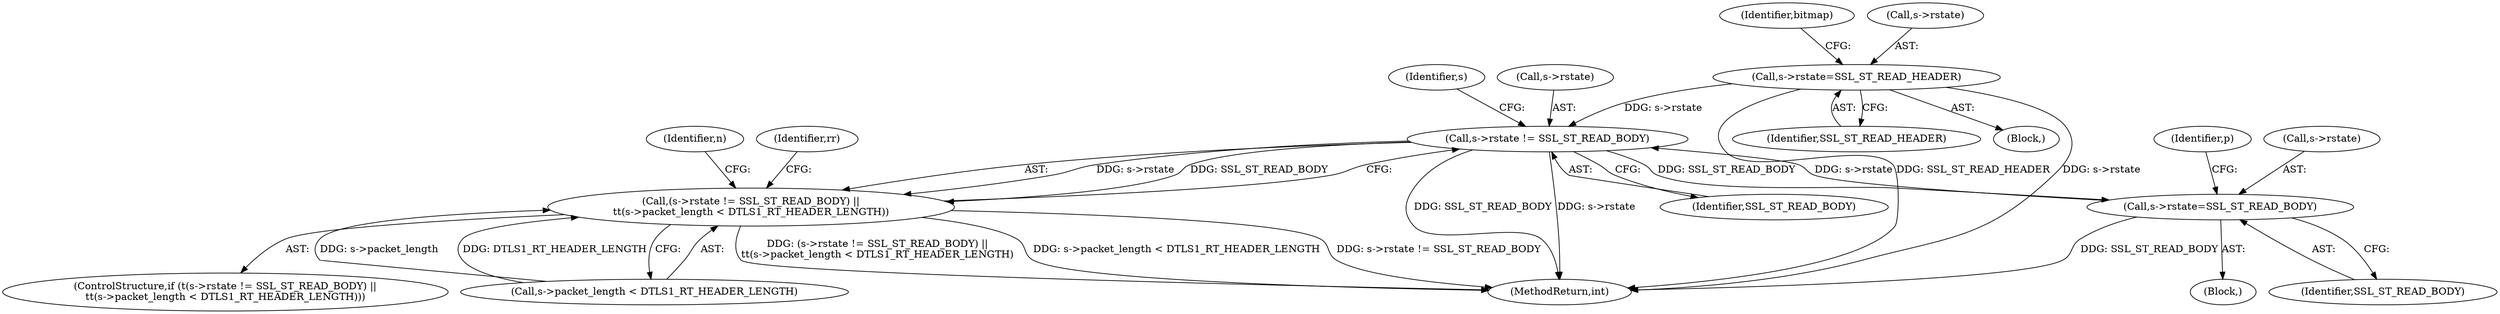 digraph "0_openssl_103b171d8fc282ef435f8de9afbf7782e312961f_0@pointer" {
"1000171" [label="(Call,s->rstate != SSL_ST_READ_BODY)"];
"1000389" [label="(Call,s->rstate=SSL_ST_READ_HEADER)"];
"1000214" [label="(Call,s->rstate=SSL_ST_READ_BODY)"];
"1000171" [label="(Call,s->rstate != SSL_ST_READ_BODY)"];
"1000170" [label="(Call,(s->rstate != SSL_ST_READ_BODY) ||\n\t\t(s->packet_length < DTLS1_RT_HEADER_LENGTH))"];
"1000220" [label="(Identifier,p)"];
"1000134" [label="(Block,)"];
"1000218" [label="(Identifier,SSL_ST_READ_BODY)"];
"1000176" [label="(Call,s->packet_length < DTLS1_RT_HEADER_LENGTH)"];
"1000395" [label="(Identifier,bitmap)"];
"1000390" [label="(Call,s->rstate)"];
"1000169" [label="(ControlStructure,if (\t(s->rstate != SSL_ST_READ_BODY) ||\n\t\t(s->packet_length < DTLS1_RT_HEADER_LENGTH)))"];
"1000183" [label="(Identifier,n)"];
"1000214" [label="(Call,s->rstate=SSL_ST_READ_BODY)"];
"1000389" [label="(Call,s->rstate=SSL_ST_READ_HEADER)"];
"1000170" [label="(Call,(s->rstate != SSL_ST_READ_BODY) ||\n\t\t(s->packet_length < DTLS1_RT_HEADER_LENGTH))"];
"1000181" [label="(Block,)"];
"1000215" [label="(Call,s->rstate)"];
"1000353" [label="(Identifier,rr)"];
"1000178" [label="(Identifier,s)"];
"1000172" [label="(Call,s->rstate)"];
"1000393" [label="(Identifier,SSL_ST_READ_HEADER)"];
"1000171" [label="(Call,s->rstate != SSL_ST_READ_BODY)"];
"1000175" [label="(Identifier,SSL_ST_READ_BODY)"];
"1000544" [label="(MethodReturn,int)"];
"1000171" -> "1000170"  [label="AST: "];
"1000171" -> "1000175"  [label="CFG: "];
"1000172" -> "1000171"  [label="AST: "];
"1000175" -> "1000171"  [label="AST: "];
"1000178" -> "1000171"  [label="CFG: "];
"1000170" -> "1000171"  [label="CFG: "];
"1000171" -> "1000544"  [label="DDG: s->rstate"];
"1000171" -> "1000544"  [label="DDG: SSL_ST_READ_BODY"];
"1000171" -> "1000170"  [label="DDG: s->rstate"];
"1000171" -> "1000170"  [label="DDG: SSL_ST_READ_BODY"];
"1000389" -> "1000171"  [label="DDG: s->rstate"];
"1000214" -> "1000171"  [label="DDG: s->rstate"];
"1000171" -> "1000214"  [label="DDG: SSL_ST_READ_BODY"];
"1000389" -> "1000134"  [label="AST: "];
"1000389" -> "1000393"  [label="CFG: "];
"1000390" -> "1000389"  [label="AST: "];
"1000393" -> "1000389"  [label="AST: "];
"1000395" -> "1000389"  [label="CFG: "];
"1000389" -> "1000544"  [label="DDG: SSL_ST_READ_HEADER"];
"1000389" -> "1000544"  [label="DDG: s->rstate"];
"1000214" -> "1000181"  [label="AST: "];
"1000214" -> "1000218"  [label="CFG: "];
"1000215" -> "1000214"  [label="AST: "];
"1000218" -> "1000214"  [label="AST: "];
"1000220" -> "1000214"  [label="CFG: "];
"1000214" -> "1000544"  [label="DDG: SSL_ST_READ_BODY"];
"1000170" -> "1000169"  [label="AST: "];
"1000170" -> "1000176"  [label="CFG: "];
"1000176" -> "1000170"  [label="AST: "];
"1000183" -> "1000170"  [label="CFG: "];
"1000353" -> "1000170"  [label="CFG: "];
"1000170" -> "1000544"  [label="DDG: s->packet_length < DTLS1_RT_HEADER_LENGTH"];
"1000170" -> "1000544"  [label="DDG: s->rstate != SSL_ST_READ_BODY"];
"1000170" -> "1000544"  [label="DDG: (s->rstate != SSL_ST_READ_BODY) ||\n\t\t(s->packet_length < DTLS1_RT_HEADER_LENGTH)"];
"1000176" -> "1000170"  [label="DDG: s->packet_length"];
"1000176" -> "1000170"  [label="DDG: DTLS1_RT_HEADER_LENGTH"];
}
